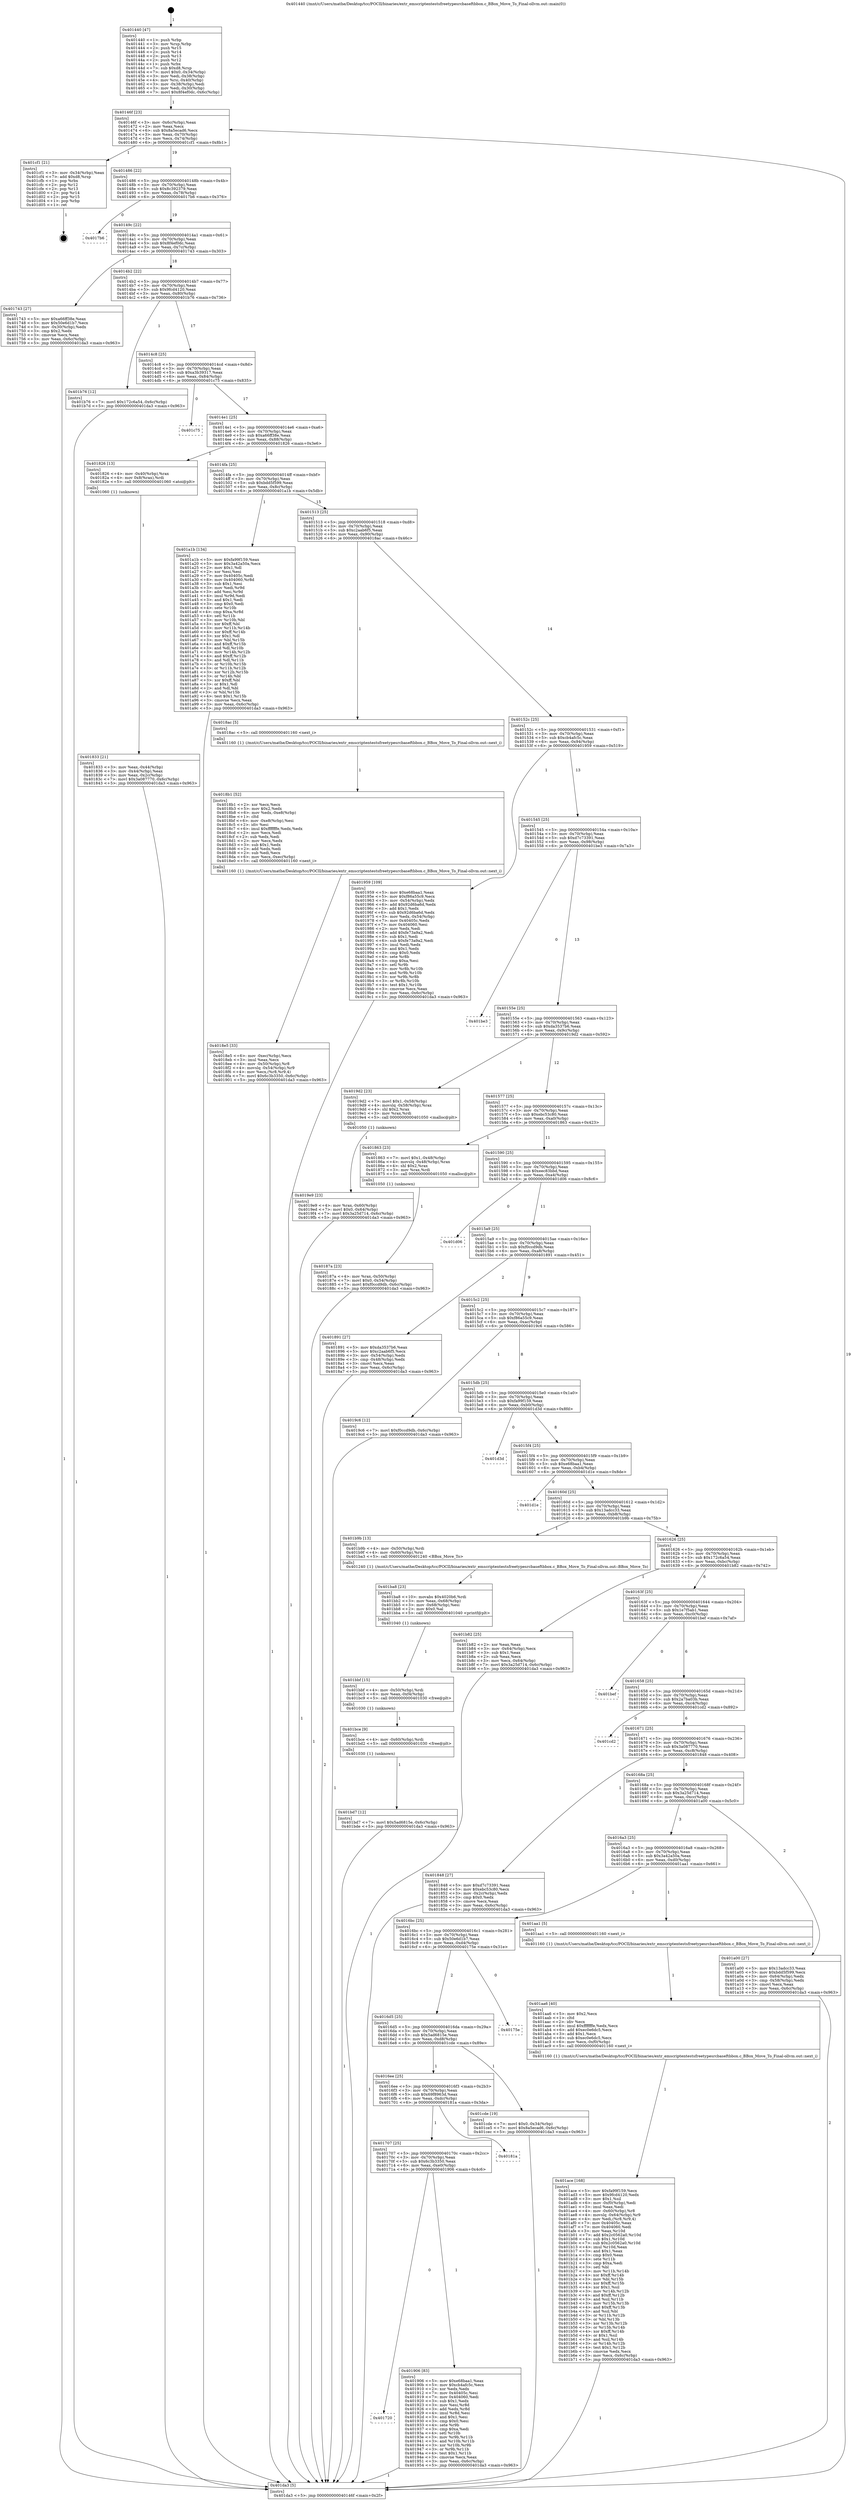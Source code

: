 digraph "0x401440" {
  label = "0x401440 (/mnt/c/Users/mathe/Desktop/tcc/POCII/binaries/extr_emscriptentestsfreetypesrcbaseftbbox.c_BBox_Move_To_Final-ollvm.out::main(0))"
  labelloc = "t"
  node[shape=record]

  Entry [label="",width=0.3,height=0.3,shape=circle,fillcolor=black,style=filled]
  "0x40146f" [label="{
     0x40146f [23]\l
     | [instrs]\l
     &nbsp;&nbsp;0x40146f \<+3\>: mov -0x6c(%rbp),%eax\l
     &nbsp;&nbsp;0x401472 \<+2\>: mov %eax,%ecx\l
     &nbsp;&nbsp;0x401474 \<+6\>: sub $0x8a5ecad6,%ecx\l
     &nbsp;&nbsp;0x40147a \<+3\>: mov %eax,-0x70(%rbp)\l
     &nbsp;&nbsp;0x40147d \<+3\>: mov %ecx,-0x74(%rbp)\l
     &nbsp;&nbsp;0x401480 \<+6\>: je 0000000000401cf1 \<main+0x8b1\>\l
  }"]
  "0x401cf1" [label="{
     0x401cf1 [21]\l
     | [instrs]\l
     &nbsp;&nbsp;0x401cf1 \<+3\>: mov -0x34(%rbp),%eax\l
     &nbsp;&nbsp;0x401cf4 \<+7\>: add $0xd8,%rsp\l
     &nbsp;&nbsp;0x401cfb \<+1\>: pop %rbx\l
     &nbsp;&nbsp;0x401cfc \<+2\>: pop %r12\l
     &nbsp;&nbsp;0x401cfe \<+2\>: pop %r13\l
     &nbsp;&nbsp;0x401d00 \<+2\>: pop %r14\l
     &nbsp;&nbsp;0x401d02 \<+2\>: pop %r15\l
     &nbsp;&nbsp;0x401d04 \<+1\>: pop %rbp\l
     &nbsp;&nbsp;0x401d05 \<+1\>: ret\l
  }"]
  "0x401486" [label="{
     0x401486 [22]\l
     | [instrs]\l
     &nbsp;&nbsp;0x401486 \<+5\>: jmp 000000000040148b \<main+0x4b\>\l
     &nbsp;&nbsp;0x40148b \<+3\>: mov -0x70(%rbp),%eax\l
     &nbsp;&nbsp;0x40148e \<+5\>: sub $0x8c392379,%eax\l
     &nbsp;&nbsp;0x401493 \<+3\>: mov %eax,-0x78(%rbp)\l
     &nbsp;&nbsp;0x401496 \<+6\>: je 00000000004017b6 \<main+0x376\>\l
  }"]
  Exit [label="",width=0.3,height=0.3,shape=circle,fillcolor=black,style=filled,peripheries=2]
  "0x4017b6" [label="{
     0x4017b6\l
  }", style=dashed]
  "0x40149c" [label="{
     0x40149c [22]\l
     | [instrs]\l
     &nbsp;&nbsp;0x40149c \<+5\>: jmp 00000000004014a1 \<main+0x61\>\l
     &nbsp;&nbsp;0x4014a1 \<+3\>: mov -0x70(%rbp),%eax\l
     &nbsp;&nbsp;0x4014a4 \<+5\>: sub $0x8f4ef0dc,%eax\l
     &nbsp;&nbsp;0x4014a9 \<+3\>: mov %eax,-0x7c(%rbp)\l
     &nbsp;&nbsp;0x4014ac \<+6\>: je 0000000000401743 \<main+0x303\>\l
  }"]
  "0x401bd7" [label="{
     0x401bd7 [12]\l
     | [instrs]\l
     &nbsp;&nbsp;0x401bd7 \<+7\>: movl $0x5ad6815e,-0x6c(%rbp)\l
     &nbsp;&nbsp;0x401bde \<+5\>: jmp 0000000000401da3 \<main+0x963\>\l
  }"]
  "0x401743" [label="{
     0x401743 [27]\l
     | [instrs]\l
     &nbsp;&nbsp;0x401743 \<+5\>: mov $0xa66ff38e,%eax\l
     &nbsp;&nbsp;0x401748 \<+5\>: mov $0x50e6d1b7,%ecx\l
     &nbsp;&nbsp;0x40174d \<+3\>: mov -0x30(%rbp),%edx\l
     &nbsp;&nbsp;0x401750 \<+3\>: cmp $0x2,%edx\l
     &nbsp;&nbsp;0x401753 \<+3\>: cmovne %ecx,%eax\l
     &nbsp;&nbsp;0x401756 \<+3\>: mov %eax,-0x6c(%rbp)\l
     &nbsp;&nbsp;0x401759 \<+5\>: jmp 0000000000401da3 \<main+0x963\>\l
  }"]
  "0x4014b2" [label="{
     0x4014b2 [22]\l
     | [instrs]\l
     &nbsp;&nbsp;0x4014b2 \<+5\>: jmp 00000000004014b7 \<main+0x77\>\l
     &nbsp;&nbsp;0x4014b7 \<+3\>: mov -0x70(%rbp),%eax\l
     &nbsp;&nbsp;0x4014ba \<+5\>: sub $0x9fcd4120,%eax\l
     &nbsp;&nbsp;0x4014bf \<+3\>: mov %eax,-0x80(%rbp)\l
     &nbsp;&nbsp;0x4014c2 \<+6\>: je 0000000000401b76 \<main+0x736\>\l
  }"]
  "0x401da3" [label="{
     0x401da3 [5]\l
     | [instrs]\l
     &nbsp;&nbsp;0x401da3 \<+5\>: jmp 000000000040146f \<main+0x2f\>\l
  }"]
  "0x401440" [label="{
     0x401440 [47]\l
     | [instrs]\l
     &nbsp;&nbsp;0x401440 \<+1\>: push %rbp\l
     &nbsp;&nbsp;0x401441 \<+3\>: mov %rsp,%rbp\l
     &nbsp;&nbsp;0x401444 \<+2\>: push %r15\l
     &nbsp;&nbsp;0x401446 \<+2\>: push %r14\l
     &nbsp;&nbsp;0x401448 \<+2\>: push %r13\l
     &nbsp;&nbsp;0x40144a \<+2\>: push %r12\l
     &nbsp;&nbsp;0x40144c \<+1\>: push %rbx\l
     &nbsp;&nbsp;0x40144d \<+7\>: sub $0xd8,%rsp\l
     &nbsp;&nbsp;0x401454 \<+7\>: movl $0x0,-0x34(%rbp)\l
     &nbsp;&nbsp;0x40145b \<+3\>: mov %edi,-0x38(%rbp)\l
     &nbsp;&nbsp;0x40145e \<+4\>: mov %rsi,-0x40(%rbp)\l
     &nbsp;&nbsp;0x401462 \<+3\>: mov -0x38(%rbp),%edi\l
     &nbsp;&nbsp;0x401465 \<+3\>: mov %edi,-0x30(%rbp)\l
     &nbsp;&nbsp;0x401468 \<+7\>: movl $0x8f4ef0dc,-0x6c(%rbp)\l
  }"]
  "0x401bce" [label="{
     0x401bce [9]\l
     | [instrs]\l
     &nbsp;&nbsp;0x401bce \<+4\>: mov -0x60(%rbp),%rdi\l
     &nbsp;&nbsp;0x401bd2 \<+5\>: call 0000000000401030 \<free@plt\>\l
     | [calls]\l
     &nbsp;&nbsp;0x401030 \{1\} (unknown)\l
  }"]
  "0x401b76" [label="{
     0x401b76 [12]\l
     | [instrs]\l
     &nbsp;&nbsp;0x401b76 \<+7\>: movl $0x172c6a54,-0x6c(%rbp)\l
     &nbsp;&nbsp;0x401b7d \<+5\>: jmp 0000000000401da3 \<main+0x963\>\l
  }"]
  "0x4014c8" [label="{
     0x4014c8 [25]\l
     | [instrs]\l
     &nbsp;&nbsp;0x4014c8 \<+5\>: jmp 00000000004014cd \<main+0x8d\>\l
     &nbsp;&nbsp;0x4014cd \<+3\>: mov -0x70(%rbp),%eax\l
     &nbsp;&nbsp;0x4014d0 \<+5\>: sub $0xa3b39317,%eax\l
     &nbsp;&nbsp;0x4014d5 \<+6\>: mov %eax,-0x84(%rbp)\l
     &nbsp;&nbsp;0x4014db \<+6\>: je 0000000000401c75 \<main+0x835\>\l
  }"]
  "0x401bbf" [label="{
     0x401bbf [15]\l
     | [instrs]\l
     &nbsp;&nbsp;0x401bbf \<+4\>: mov -0x50(%rbp),%rdi\l
     &nbsp;&nbsp;0x401bc3 \<+6\>: mov %eax,-0xf4(%rbp)\l
     &nbsp;&nbsp;0x401bc9 \<+5\>: call 0000000000401030 \<free@plt\>\l
     | [calls]\l
     &nbsp;&nbsp;0x401030 \{1\} (unknown)\l
  }"]
  "0x401c75" [label="{
     0x401c75\l
  }", style=dashed]
  "0x4014e1" [label="{
     0x4014e1 [25]\l
     | [instrs]\l
     &nbsp;&nbsp;0x4014e1 \<+5\>: jmp 00000000004014e6 \<main+0xa6\>\l
     &nbsp;&nbsp;0x4014e6 \<+3\>: mov -0x70(%rbp),%eax\l
     &nbsp;&nbsp;0x4014e9 \<+5\>: sub $0xa66ff38e,%eax\l
     &nbsp;&nbsp;0x4014ee \<+6\>: mov %eax,-0x88(%rbp)\l
     &nbsp;&nbsp;0x4014f4 \<+6\>: je 0000000000401826 \<main+0x3e6\>\l
  }"]
  "0x401ba8" [label="{
     0x401ba8 [23]\l
     | [instrs]\l
     &nbsp;&nbsp;0x401ba8 \<+10\>: movabs $0x4020b6,%rdi\l
     &nbsp;&nbsp;0x401bb2 \<+3\>: mov %eax,-0x68(%rbp)\l
     &nbsp;&nbsp;0x401bb5 \<+3\>: mov -0x68(%rbp),%esi\l
     &nbsp;&nbsp;0x401bb8 \<+2\>: mov $0x0,%al\l
     &nbsp;&nbsp;0x401bba \<+5\>: call 0000000000401040 \<printf@plt\>\l
     | [calls]\l
     &nbsp;&nbsp;0x401040 \{1\} (unknown)\l
  }"]
  "0x401826" [label="{
     0x401826 [13]\l
     | [instrs]\l
     &nbsp;&nbsp;0x401826 \<+4\>: mov -0x40(%rbp),%rax\l
     &nbsp;&nbsp;0x40182a \<+4\>: mov 0x8(%rax),%rdi\l
     &nbsp;&nbsp;0x40182e \<+5\>: call 0000000000401060 \<atoi@plt\>\l
     | [calls]\l
     &nbsp;&nbsp;0x401060 \{1\} (unknown)\l
  }"]
  "0x4014fa" [label="{
     0x4014fa [25]\l
     | [instrs]\l
     &nbsp;&nbsp;0x4014fa \<+5\>: jmp 00000000004014ff \<main+0xbf\>\l
     &nbsp;&nbsp;0x4014ff \<+3\>: mov -0x70(%rbp),%eax\l
     &nbsp;&nbsp;0x401502 \<+5\>: sub $0xbdd5f599,%eax\l
     &nbsp;&nbsp;0x401507 \<+6\>: mov %eax,-0x8c(%rbp)\l
     &nbsp;&nbsp;0x40150d \<+6\>: je 0000000000401a1b \<main+0x5db\>\l
  }"]
  "0x401833" [label="{
     0x401833 [21]\l
     | [instrs]\l
     &nbsp;&nbsp;0x401833 \<+3\>: mov %eax,-0x44(%rbp)\l
     &nbsp;&nbsp;0x401836 \<+3\>: mov -0x44(%rbp),%eax\l
     &nbsp;&nbsp;0x401839 \<+3\>: mov %eax,-0x2c(%rbp)\l
     &nbsp;&nbsp;0x40183c \<+7\>: movl $0x3a087770,-0x6c(%rbp)\l
     &nbsp;&nbsp;0x401843 \<+5\>: jmp 0000000000401da3 \<main+0x963\>\l
  }"]
  "0x401ace" [label="{
     0x401ace [168]\l
     | [instrs]\l
     &nbsp;&nbsp;0x401ace \<+5\>: mov $0xfa99f159,%ecx\l
     &nbsp;&nbsp;0x401ad3 \<+5\>: mov $0x9fcd4120,%edx\l
     &nbsp;&nbsp;0x401ad8 \<+3\>: mov $0x1,%sil\l
     &nbsp;&nbsp;0x401adb \<+6\>: mov -0xf0(%rbp),%edi\l
     &nbsp;&nbsp;0x401ae1 \<+3\>: imul %eax,%edi\l
     &nbsp;&nbsp;0x401ae4 \<+4\>: mov -0x60(%rbp),%r8\l
     &nbsp;&nbsp;0x401ae8 \<+4\>: movslq -0x64(%rbp),%r9\l
     &nbsp;&nbsp;0x401aec \<+4\>: mov %edi,(%r8,%r9,4)\l
     &nbsp;&nbsp;0x401af0 \<+7\>: mov 0x40405c,%eax\l
     &nbsp;&nbsp;0x401af7 \<+7\>: mov 0x404060,%edi\l
     &nbsp;&nbsp;0x401afe \<+3\>: mov %eax,%r10d\l
     &nbsp;&nbsp;0x401b01 \<+7\>: add $0x2c0562a0,%r10d\l
     &nbsp;&nbsp;0x401b08 \<+4\>: sub $0x1,%r10d\l
     &nbsp;&nbsp;0x401b0c \<+7\>: sub $0x2c0562a0,%r10d\l
     &nbsp;&nbsp;0x401b13 \<+4\>: imul %r10d,%eax\l
     &nbsp;&nbsp;0x401b17 \<+3\>: and $0x1,%eax\l
     &nbsp;&nbsp;0x401b1a \<+3\>: cmp $0x0,%eax\l
     &nbsp;&nbsp;0x401b1d \<+4\>: sete %r11b\l
     &nbsp;&nbsp;0x401b21 \<+3\>: cmp $0xa,%edi\l
     &nbsp;&nbsp;0x401b24 \<+3\>: setl %bl\l
     &nbsp;&nbsp;0x401b27 \<+3\>: mov %r11b,%r14b\l
     &nbsp;&nbsp;0x401b2a \<+4\>: xor $0xff,%r14b\l
     &nbsp;&nbsp;0x401b2e \<+3\>: mov %bl,%r15b\l
     &nbsp;&nbsp;0x401b31 \<+4\>: xor $0xff,%r15b\l
     &nbsp;&nbsp;0x401b35 \<+4\>: xor $0x1,%sil\l
     &nbsp;&nbsp;0x401b39 \<+3\>: mov %r14b,%r12b\l
     &nbsp;&nbsp;0x401b3c \<+4\>: and $0xff,%r12b\l
     &nbsp;&nbsp;0x401b40 \<+3\>: and %sil,%r11b\l
     &nbsp;&nbsp;0x401b43 \<+3\>: mov %r15b,%r13b\l
     &nbsp;&nbsp;0x401b46 \<+4\>: and $0xff,%r13b\l
     &nbsp;&nbsp;0x401b4a \<+3\>: and %sil,%bl\l
     &nbsp;&nbsp;0x401b4d \<+3\>: or %r11b,%r12b\l
     &nbsp;&nbsp;0x401b50 \<+3\>: or %bl,%r13b\l
     &nbsp;&nbsp;0x401b53 \<+3\>: xor %r13b,%r12b\l
     &nbsp;&nbsp;0x401b56 \<+3\>: or %r15b,%r14b\l
     &nbsp;&nbsp;0x401b59 \<+4\>: xor $0xff,%r14b\l
     &nbsp;&nbsp;0x401b5d \<+4\>: or $0x1,%sil\l
     &nbsp;&nbsp;0x401b61 \<+3\>: and %sil,%r14b\l
     &nbsp;&nbsp;0x401b64 \<+3\>: or %r14b,%r12b\l
     &nbsp;&nbsp;0x401b67 \<+4\>: test $0x1,%r12b\l
     &nbsp;&nbsp;0x401b6b \<+3\>: cmovne %edx,%ecx\l
     &nbsp;&nbsp;0x401b6e \<+3\>: mov %ecx,-0x6c(%rbp)\l
     &nbsp;&nbsp;0x401b71 \<+5\>: jmp 0000000000401da3 \<main+0x963\>\l
  }"]
  "0x401a1b" [label="{
     0x401a1b [134]\l
     | [instrs]\l
     &nbsp;&nbsp;0x401a1b \<+5\>: mov $0xfa99f159,%eax\l
     &nbsp;&nbsp;0x401a20 \<+5\>: mov $0x3a42a50a,%ecx\l
     &nbsp;&nbsp;0x401a25 \<+2\>: mov $0x1,%dl\l
     &nbsp;&nbsp;0x401a27 \<+2\>: xor %esi,%esi\l
     &nbsp;&nbsp;0x401a29 \<+7\>: mov 0x40405c,%edi\l
     &nbsp;&nbsp;0x401a30 \<+8\>: mov 0x404060,%r8d\l
     &nbsp;&nbsp;0x401a38 \<+3\>: sub $0x1,%esi\l
     &nbsp;&nbsp;0x401a3b \<+3\>: mov %edi,%r9d\l
     &nbsp;&nbsp;0x401a3e \<+3\>: add %esi,%r9d\l
     &nbsp;&nbsp;0x401a41 \<+4\>: imul %r9d,%edi\l
     &nbsp;&nbsp;0x401a45 \<+3\>: and $0x1,%edi\l
     &nbsp;&nbsp;0x401a48 \<+3\>: cmp $0x0,%edi\l
     &nbsp;&nbsp;0x401a4b \<+4\>: sete %r10b\l
     &nbsp;&nbsp;0x401a4f \<+4\>: cmp $0xa,%r8d\l
     &nbsp;&nbsp;0x401a53 \<+4\>: setl %r11b\l
     &nbsp;&nbsp;0x401a57 \<+3\>: mov %r10b,%bl\l
     &nbsp;&nbsp;0x401a5a \<+3\>: xor $0xff,%bl\l
     &nbsp;&nbsp;0x401a5d \<+3\>: mov %r11b,%r14b\l
     &nbsp;&nbsp;0x401a60 \<+4\>: xor $0xff,%r14b\l
     &nbsp;&nbsp;0x401a64 \<+3\>: xor $0x1,%dl\l
     &nbsp;&nbsp;0x401a67 \<+3\>: mov %bl,%r15b\l
     &nbsp;&nbsp;0x401a6a \<+4\>: and $0xff,%r15b\l
     &nbsp;&nbsp;0x401a6e \<+3\>: and %dl,%r10b\l
     &nbsp;&nbsp;0x401a71 \<+3\>: mov %r14b,%r12b\l
     &nbsp;&nbsp;0x401a74 \<+4\>: and $0xff,%r12b\l
     &nbsp;&nbsp;0x401a78 \<+3\>: and %dl,%r11b\l
     &nbsp;&nbsp;0x401a7b \<+3\>: or %r10b,%r15b\l
     &nbsp;&nbsp;0x401a7e \<+3\>: or %r11b,%r12b\l
     &nbsp;&nbsp;0x401a81 \<+3\>: xor %r12b,%r15b\l
     &nbsp;&nbsp;0x401a84 \<+3\>: or %r14b,%bl\l
     &nbsp;&nbsp;0x401a87 \<+3\>: xor $0xff,%bl\l
     &nbsp;&nbsp;0x401a8a \<+3\>: or $0x1,%dl\l
     &nbsp;&nbsp;0x401a8d \<+2\>: and %dl,%bl\l
     &nbsp;&nbsp;0x401a8f \<+3\>: or %bl,%r15b\l
     &nbsp;&nbsp;0x401a92 \<+4\>: test $0x1,%r15b\l
     &nbsp;&nbsp;0x401a96 \<+3\>: cmovne %ecx,%eax\l
     &nbsp;&nbsp;0x401a99 \<+3\>: mov %eax,-0x6c(%rbp)\l
     &nbsp;&nbsp;0x401a9c \<+5\>: jmp 0000000000401da3 \<main+0x963\>\l
  }"]
  "0x401513" [label="{
     0x401513 [25]\l
     | [instrs]\l
     &nbsp;&nbsp;0x401513 \<+5\>: jmp 0000000000401518 \<main+0xd8\>\l
     &nbsp;&nbsp;0x401518 \<+3\>: mov -0x70(%rbp),%eax\l
     &nbsp;&nbsp;0x40151b \<+5\>: sub $0xc2aab6f5,%eax\l
     &nbsp;&nbsp;0x401520 \<+6\>: mov %eax,-0x90(%rbp)\l
     &nbsp;&nbsp;0x401526 \<+6\>: je 00000000004018ac \<main+0x46c\>\l
  }"]
  "0x401aa6" [label="{
     0x401aa6 [40]\l
     | [instrs]\l
     &nbsp;&nbsp;0x401aa6 \<+5\>: mov $0x2,%ecx\l
     &nbsp;&nbsp;0x401aab \<+1\>: cltd\l
     &nbsp;&nbsp;0x401aac \<+2\>: idiv %ecx\l
     &nbsp;&nbsp;0x401aae \<+6\>: imul $0xfffffffe,%edx,%ecx\l
     &nbsp;&nbsp;0x401ab4 \<+6\>: add $0xec0e6dc5,%ecx\l
     &nbsp;&nbsp;0x401aba \<+3\>: add $0x1,%ecx\l
     &nbsp;&nbsp;0x401abd \<+6\>: sub $0xec0e6dc5,%ecx\l
     &nbsp;&nbsp;0x401ac3 \<+6\>: mov %ecx,-0xf0(%rbp)\l
     &nbsp;&nbsp;0x401ac9 \<+5\>: call 0000000000401160 \<next_i\>\l
     | [calls]\l
     &nbsp;&nbsp;0x401160 \{1\} (/mnt/c/Users/mathe/Desktop/tcc/POCII/binaries/extr_emscriptentestsfreetypesrcbaseftbbox.c_BBox_Move_To_Final-ollvm.out::next_i)\l
  }"]
  "0x4018ac" [label="{
     0x4018ac [5]\l
     | [instrs]\l
     &nbsp;&nbsp;0x4018ac \<+5\>: call 0000000000401160 \<next_i\>\l
     | [calls]\l
     &nbsp;&nbsp;0x401160 \{1\} (/mnt/c/Users/mathe/Desktop/tcc/POCII/binaries/extr_emscriptentestsfreetypesrcbaseftbbox.c_BBox_Move_To_Final-ollvm.out::next_i)\l
  }"]
  "0x40152c" [label="{
     0x40152c [25]\l
     | [instrs]\l
     &nbsp;&nbsp;0x40152c \<+5\>: jmp 0000000000401531 \<main+0xf1\>\l
     &nbsp;&nbsp;0x401531 \<+3\>: mov -0x70(%rbp),%eax\l
     &nbsp;&nbsp;0x401534 \<+5\>: sub $0xcb4afc5c,%eax\l
     &nbsp;&nbsp;0x401539 \<+6\>: mov %eax,-0x94(%rbp)\l
     &nbsp;&nbsp;0x40153f \<+6\>: je 0000000000401959 \<main+0x519\>\l
  }"]
  "0x4019e9" [label="{
     0x4019e9 [23]\l
     | [instrs]\l
     &nbsp;&nbsp;0x4019e9 \<+4\>: mov %rax,-0x60(%rbp)\l
     &nbsp;&nbsp;0x4019ed \<+7\>: movl $0x0,-0x64(%rbp)\l
     &nbsp;&nbsp;0x4019f4 \<+7\>: movl $0x3a25d714,-0x6c(%rbp)\l
     &nbsp;&nbsp;0x4019fb \<+5\>: jmp 0000000000401da3 \<main+0x963\>\l
  }"]
  "0x401959" [label="{
     0x401959 [109]\l
     | [instrs]\l
     &nbsp;&nbsp;0x401959 \<+5\>: mov $0xe68baa1,%eax\l
     &nbsp;&nbsp;0x40195e \<+5\>: mov $0xf86a55c9,%ecx\l
     &nbsp;&nbsp;0x401963 \<+3\>: mov -0x54(%rbp),%edx\l
     &nbsp;&nbsp;0x401966 \<+6\>: add $0x92d6ba6d,%edx\l
     &nbsp;&nbsp;0x40196c \<+3\>: add $0x1,%edx\l
     &nbsp;&nbsp;0x40196f \<+6\>: sub $0x92d6ba6d,%edx\l
     &nbsp;&nbsp;0x401975 \<+3\>: mov %edx,-0x54(%rbp)\l
     &nbsp;&nbsp;0x401978 \<+7\>: mov 0x40405c,%edx\l
     &nbsp;&nbsp;0x40197f \<+7\>: mov 0x404060,%esi\l
     &nbsp;&nbsp;0x401986 \<+2\>: mov %edx,%edi\l
     &nbsp;&nbsp;0x401988 \<+6\>: add $0xfe73a9a2,%edi\l
     &nbsp;&nbsp;0x40198e \<+3\>: sub $0x1,%edi\l
     &nbsp;&nbsp;0x401991 \<+6\>: sub $0xfe73a9a2,%edi\l
     &nbsp;&nbsp;0x401997 \<+3\>: imul %edi,%edx\l
     &nbsp;&nbsp;0x40199a \<+3\>: and $0x1,%edx\l
     &nbsp;&nbsp;0x40199d \<+3\>: cmp $0x0,%edx\l
     &nbsp;&nbsp;0x4019a0 \<+4\>: sete %r8b\l
     &nbsp;&nbsp;0x4019a4 \<+3\>: cmp $0xa,%esi\l
     &nbsp;&nbsp;0x4019a7 \<+4\>: setl %r9b\l
     &nbsp;&nbsp;0x4019ab \<+3\>: mov %r8b,%r10b\l
     &nbsp;&nbsp;0x4019ae \<+3\>: and %r9b,%r10b\l
     &nbsp;&nbsp;0x4019b1 \<+3\>: xor %r9b,%r8b\l
     &nbsp;&nbsp;0x4019b4 \<+3\>: or %r8b,%r10b\l
     &nbsp;&nbsp;0x4019b7 \<+4\>: test $0x1,%r10b\l
     &nbsp;&nbsp;0x4019bb \<+3\>: cmovne %ecx,%eax\l
     &nbsp;&nbsp;0x4019be \<+3\>: mov %eax,-0x6c(%rbp)\l
     &nbsp;&nbsp;0x4019c1 \<+5\>: jmp 0000000000401da3 \<main+0x963\>\l
  }"]
  "0x401545" [label="{
     0x401545 [25]\l
     | [instrs]\l
     &nbsp;&nbsp;0x401545 \<+5\>: jmp 000000000040154a \<main+0x10a\>\l
     &nbsp;&nbsp;0x40154a \<+3\>: mov -0x70(%rbp),%eax\l
     &nbsp;&nbsp;0x40154d \<+5\>: sub $0xd7c73391,%eax\l
     &nbsp;&nbsp;0x401552 \<+6\>: mov %eax,-0x98(%rbp)\l
     &nbsp;&nbsp;0x401558 \<+6\>: je 0000000000401be3 \<main+0x7a3\>\l
  }"]
  "0x401720" [label="{
     0x401720\l
  }", style=dashed]
  "0x401be3" [label="{
     0x401be3\l
  }", style=dashed]
  "0x40155e" [label="{
     0x40155e [25]\l
     | [instrs]\l
     &nbsp;&nbsp;0x40155e \<+5\>: jmp 0000000000401563 \<main+0x123\>\l
     &nbsp;&nbsp;0x401563 \<+3\>: mov -0x70(%rbp),%eax\l
     &nbsp;&nbsp;0x401566 \<+5\>: sub $0xda3537b6,%eax\l
     &nbsp;&nbsp;0x40156b \<+6\>: mov %eax,-0x9c(%rbp)\l
     &nbsp;&nbsp;0x401571 \<+6\>: je 00000000004019d2 \<main+0x592\>\l
  }"]
  "0x401906" [label="{
     0x401906 [83]\l
     | [instrs]\l
     &nbsp;&nbsp;0x401906 \<+5\>: mov $0xe68baa1,%eax\l
     &nbsp;&nbsp;0x40190b \<+5\>: mov $0xcb4afc5c,%ecx\l
     &nbsp;&nbsp;0x401910 \<+2\>: xor %edx,%edx\l
     &nbsp;&nbsp;0x401912 \<+7\>: mov 0x40405c,%esi\l
     &nbsp;&nbsp;0x401919 \<+7\>: mov 0x404060,%edi\l
     &nbsp;&nbsp;0x401920 \<+3\>: sub $0x1,%edx\l
     &nbsp;&nbsp;0x401923 \<+3\>: mov %esi,%r8d\l
     &nbsp;&nbsp;0x401926 \<+3\>: add %edx,%r8d\l
     &nbsp;&nbsp;0x401929 \<+4\>: imul %r8d,%esi\l
     &nbsp;&nbsp;0x40192d \<+3\>: and $0x1,%esi\l
     &nbsp;&nbsp;0x401930 \<+3\>: cmp $0x0,%esi\l
     &nbsp;&nbsp;0x401933 \<+4\>: sete %r9b\l
     &nbsp;&nbsp;0x401937 \<+3\>: cmp $0xa,%edi\l
     &nbsp;&nbsp;0x40193a \<+4\>: setl %r10b\l
     &nbsp;&nbsp;0x40193e \<+3\>: mov %r9b,%r11b\l
     &nbsp;&nbsp;0x401941 \<+3\>: and %r10b,%r11b\l
     &nbsp;&nbsp;0x401944 \<+3\>: xor %r10b,%r9b\l
     &nbsp;&nbsp;0x401947 \<+3\>: or %r9b,%r11b\l
     &nbsp;&nbsp;0x40194a \<+4\>: test $0x1,%r11b\l
     &nbsp;&nbsp;0x40194e \<+3\>: cmovne %ecx,%eax\l
     &nbsp;&nbsp;0x401951 \<+3\>: mov %eax,-0x6c(%rbp)\l
     &nbsp;&nbsp;0x401954 \<+5\>: jmp 0000000000401da3 \<main+0x963\>\l
  }"]
  "0x4019d2" [label="{
     0x4019d2 [23]\l
     | [instrs]\l
     &nbsp;&nbsp;0x4019d2 \<+7\>: movl $0x1,-0x58(%rbp)\l
     &nbsp;&nbsp;0x4019d9 \<+4\>: movslq -0x58(%rbp),%rax\l
     &nbsp;&nbsp;0x4019dd \<+4\>: shl $0x2,%rax\l
     &nbsp;&nbsp;0x4019e1 \<+3\>: mov %rax,%rdi\l
     &nbsp;&nbsp;0x4019e4 \<+5\>: call 0000000000401050 \<malloc@plt\>\l
     | [calls]\l
     &nbsp;&nbsp;0x401050 \{1\} (unknown)\l
  }"]
  "0x401577" [label="{
     0x401577 [25]\l
     | [instrs]\l
     &nbsp;&nbsp;0x401577 \<+5\>: jmp 000000000040157c \<main+0x13c\>\l
     &nbsp;&nbsp;0x40157c \<+3\>: mov -0x70(%rbp),%eax\l
     &nbsp;&nbsp;0x40157f \<+5\>: sub $0xebc53c80,%eax\l
     &nbsp;&nbsp;0x401584 \<+6\>: mov %eax,-0xa0(%rbp)\l
     &nbsp;&nbsp;0x40158a \<+6\>: je 0000000000401863 \<main+0x423\>\l
  }"]
  "0x401707" [label="{
     0x401707 [25]\l
     | [instrs]\l
     &nbsp;&nbsp;0x401707 \<+5\>: jmp 000000000040170c \<main+0x2cc\>\l
     &nbsp;&nbsp;0x40170c \<+3\>: mov -0x70(%rbp),%eax\l
     &nbsp;&nbsp;0x40170f \<+5\>: sub $0x6c3b3350,%eax\l
     &nbsp;&nbsp;0x401714 \<+6\>: mov %eax,-0xe0(%rbp)\l
     &nbsp;&nbsp;0x40171a \<+6\>: je 0000000000401906 \<main+0x4c6\>\l
  }"]
  "0x401863" [label="{
     0x401863 [23]\l
     | [instrs]\l
     &nbsp;&nbsp;0x401863 \<+7\>: movl $0x1,-0x48(%rbp)\l
     &nbsp;&nbsp;0x40186a \<+4\>: movslq -0x48(%rbp),%rax\l
     &nbsp;&nbsp;0x40186e \<+4\>: shl $0x2,%rax\l
     &nbsp;&nbsp;0x401872 \<+3\>: mov %rax,%rdi\l
     &nbsp;&nbsp;0x401875 \<+5\>: call 0000000000401050 \<malloc@plt\>\l
     | [calls]\l
     &nbsp;&nbsp;0x401050 \{1\} (unknown)\l
  }"]
  "0x401590" [label="{
     0x401590 [25]\l
     | [instrs]\l
     &nbsp;&nbsp;0x401590 \<+5\>: jmp 0000000000401595 \<main+0x155\>\l
     &nbsp;&nbsp;0x401595 \<+3\>: mov -0x70(%rbp),%eax\l
     &nbsp;&nbsp;0x401598 \<+5\>: sub $0xeec83bbd,%eax\l
     &nbsp;&nbsp;0x40159d \<+6\>: mov %eax,-0xa4(%rbp)\l
     &nbsp;&nbsp;0x4015a3 \<+6\>: je 0000000000401d06 \<main+0x8c6\>\l
  }"]
  "0x40181a" [label="{
     0x40181a\l
  }", style=dashed]
  "0x401d06" [label="{
     0x401d06\l
  }", style=dashed]
  "0x4015a9" [label="{
     0x4015a9 [25]\l
     | [instrs]\l
     &nbsp;&nbsp;0x4015a9 \<+5\>: jmp 00000000004015ae \<main+0x16e\>\l
     &nbsp;&nbsp;0x4015ae \<+3\>: mov -0x70(%rbp),%eax\l
     &nbsp;&nbsp;0x4015b1 \<+5\>: sub $0xf0ccd9db,%eax\l
     &nbsp;&nbsp;0x4015b6 \<+6\>: mov %eax,-0xa8(%rbp)\l
     &nbsp;&nbsp;0x4015bc \<+6\>: je 0000000000401891 \<main+0x451\>\l
  }"]
  "0x4016ee" [label="{
     0x4016ee [25]\l
     | [instrs]\l
     &nbsp;&nbsp;0x4016ee \<+5\>: jmp 00000000004016f3 \<main+0x2b3\>\l
     &nbsp;&nbsp;0x4016f3 \<+3\>: mov -0x70(%rbp),%eax\l
     &nbsp;&nbsp;0x4016f6 \<+5\>: sub $0x69f8963d,%eax\l
     &nbsp;&nbsp;0x4016fb \<+6\>: mov %eax,-0xdc(%rbp)\l
     &nbsp;&nbsp;0x401701 \<+6\>: je 000000000040181a \<main+0x3da\>\l
  }"]
  "0x401891" [label="{
     0x401891 [27]\l
     | [instrs]\l
     &nbsp;&nbsp;0x401891 \<+5\>: mov $0xda3537b6,%eax\l
     &nbsp;&nbsp;0x401896 \<+5\>: mov $0xc2aab6f5,%ecx\l
     &nbsp;&nbsp;0x40189b \<+3\>: mov -0x54(%rbp),%edx\l
     &nbsp;&nbsp;0x40189e \<+3\>: cmp -0x48(%rbp),%edx\l
     &nbsp;&nbsp;0x4018a1 \<+3\>: cmovl %ecx,%eax\l
     &nbsp;&nbsp;0x4018a4 \<+3\>: mov %eax,-0x6c(%rbp)\l
     &nbsp;&nbsp;0x4018a7 \<+5\>: jmp 0000000000401da3 \<main+0x963\>\l
  }"]
  "0x4015c2" [label="{
     0x4015c2 [25]\l
     | [instrs]\l
     &nbsp;&nbsp;0x4015c2 \<+5\>: jmp 00000000004015c7 \<main+0x187\>\l
     &nbsp;&nbsp;0x4015c7 \<+3\>: mov -0x70(%rbp),%eax\l
     &nbsp;&nbsp;0x4015ca \<+5\>: sub $0xf86a55c9,%eax\l
     &nbsp;&nbsp;0x4015cf \<+6\>: mov %eax,-0xac(%rbp)\l
     &nbsp;&nbsp;0x4015d5 \<+6\>: je 00000000004019c6 \<main+0x586\>\l
  }"]
  "0x401cde" [label="{
     0x401cde [19]\l
     | [instrs]\l
     &nbsp;&nbsp;0x401cde \<+7\>: movl $0x0,-0x34(%rbp)\l
     &nbsp;&nbsp;0x401ce5 \<+7\>: movl $0x8a5ecad6,-0x6c(%rbp)\l
     &nbsp;&nbsp;0x401cec \<+5\>: jmp 0000000000401da3 \<main+0x963\>\l
  }"]
  "0x4019c6" [label="{
     0x4019c6 [12]\l
     | [instrs]\l
     &nbsp;&nbsp;0x4019c6 \<+7\>: movl $0xf0ccd9db,-0x6c(%rbp)\l
     &nbsp;&nbsp;0x4019cd \<+5\>: jmp 0000000000401da3 \<main+0x963\>\l
  }"]
  "0x4015db" [label="{
     0x4015db [25]\l
     | [instrs]\l
     &nbsp;&nbsp;0x4015db \<+5\>: jmp 00000000004015e0 \<main+0x1a0\>\l
     &nbsp;&nbsp;0x4015e0 \<+3\>: mov -0x70(%rbp),%eax\l
     &nbsp;&nbsp;0x4015e3 \<+5\>: sub $0xfa99f159,%eax\l
     &nbsp;&nbsp;0x4015e8 \<+6\>: mov %eax,-0xb0(%rbp)\l
     &nbsp;&nbsp;0x4015ee \<+6\>: je 0000000000401d3d \<main+0x8fd\>\l
  }"]
  "0x4016d5" [label="{
     0x4016d5 [25]\l
     | [instrs]\l
     &nbsp;&nbsp;0x4016d5 \<+5\>: jmp 00000000004016da \<main+0x29a\>\l
     &nbsp;&nbsp;0x4016da \<+3\>: mov -0x70(%rbp),%eax\l
     &nbsp;&nbsp;0x4016dd \<+5\>: sub $0x5ad6815e,%eax\l
     &nbsp;&nbsp;0x4016e2 \<+6\>: mov %eax,-0xd8(%rbp)\l
     &nbsp;&nbsp;0x4016e8 \<+6\>: je 0000000000401cde \<main+0x89e\>\l
  }"]
  "0x401d3d" [label="{
     0x401d3d\l
  }", style=dashed]
  "0x4015f4" [label="{
     0x4015f4 [25]\l
     | [instrs]\l
     &nbsp;&nbsp;0x4015f4 \<+5\>: jmp 00000000004015f9 \<main+0x1b9\>\l
     &nbsp;&nbsp;0x4015f9 \<+3\>: mov -0x70(%rbp),%eax\l
     &nbsp;&nbsp;0x4015fc \<+5\>: sub $0xe68baa1,%eax\l
     &nbsp;&nbsp;0x401601 \<+6\>: mov %eax,-0xb4(%rbp)\l
     &nbsp;&nbsp;0x401607 \<+6\>: je 0000000000401d1e \<main+0x8de\>\l
  }"]
  "0x40175e" [label="{
     0x40175e\l
  }", style=dashed]
  "0x401d1e" [label="{
     0x401d1e\l
  }", style=dashed]
  "0x40160d" [label="{
     0x40160d [25]\l
     | [instrs]\l
     &nbsp;&nbsp;0x40160d \<+5\>: jmp 0000000000401612 \<main+0x1d2\>\l
     &nbsp;&nbsp;0x401612 \<+3\>: mov -0x70(%rbp),%eax\l
     &nbsp;&nbsp;0x401615 \<+5\>: sub $0x13adcc33,%eax\l
     &nbsp;&nbsp;0x40161a \<+6\>: mov %eax,-0xb8(%rbp)\l
     &nbsp;&nbsp;0x401620 \<+6\>: je 0000000000401b9b \<main+0x75b\>\l
  }"]
  "0x4016bc" [label="{
     0x4016bc [25]\l
     | [instrs]\l
     &nbsp;&nbsp;0x4016bc \<+5\>: jmp 00000000004016c1 \<main+0x281\>\l
     &nbsp;&nbsp;0x4016c1 \<+3\>: mov -0x70(%rbp),%eax\l
     &nbsp;&nbsp;0x4016c4 \<+5\>: sub $0x50e6d1b7,%eax\l
     &nbsp;&nbsp;0x4016c9 \<+6\>: mov %eax,-0xd4(%rbp)\l
     &nbsp;&nbsp;0x4016cf \<+6\>: je 000000000040175e \<main+0x31e\>\l
  }"]
  "0x401b9b" [label="{
     0x401b9b [13]\l
     | [instrs]\l
     &nbsp;&nbsp;0x401b9b \<+4\>: mov -0x50(%rbp),%rdi\l
     &nbsp;&nbsp;0x401b9f \<+4\>: mov -0x60(%rbp),%rsi\l
     &nbsp;&nbsp;0x401ba3 \<+5\>: call 0000000000401240 \<BBox_Move_To\>\l
     | [calls]\l
     &nbsp;&nbsp;0x401240 \{1\} (/mnt/c/Users/mathe/Desktop/tcc/POCII/binaries/extr_emscriptentestsfreetypesrcbaseftbbox.c_BBox_Move_To_Final-ollvm.out::BBox_Move_To)\l
  }"]
  "0x401626" [label="{
     0x401626 [25]\l
     | [instrs]\l
     &nbsp;&nbsp;0x401626 \<+5\>: jmp 000000000040162b \<main+0x1eb\>\l
     &nbsp;&nbsp;0x40162b \<+3\>: mov -0x70(%rbp),%eax\l
     &nbsp;&nbsp;0x40162e \<+5\>: sub $0x172c6a54,%eax\l
     &nbsp;&nbsp;0x401633 \<+6\>: mov %eax,-0xbc(%rbp)\l
     &nbsp;&nbsp;0x401639 \<+6\>: je 0000000000401b82 \<main+0x742\>\l
  }"]
  "0x401aa1" [label="{
     0x401aa1 [5]\l
     | [instrs]\l
     &nbsp;&nbsp;0x401aa1 \<+5\>: call 0000000000401160 \<next_i\>\l
     | [calls]\l
     &nbsp;&nbsp;0x401160 \{1\} (/mnt/c/Users/mathe/Desktop/tcc/POCII/binaries/extr_emscriptentestsfreetypesrcbaseftbbox.c_BBox_Move_To_Final-ollvm.out::next_i)\l
  }"]
  "0x401b82" [label="{
     0x401b82 [25]\l
     | [instrs]\l
     &nbsp;&nbsp;0x401b82 \<+2\>: xor %eax,%eax\l
     &nbsp;&nbsp;0x401b84 \<+3\>: mov -0x64(%rbp),%ecx\l
     &nbsp;&nbsp;0x401b87 \<+3\>: sub $0x1,%eax\l
     &nbsp;&nbsp;0x401b8a \<+2\>: sub %eax,%ecx\l
     &nbsp;&nbsp;0x401b8c \<+3\>: mov %ecx,-0x64(%rbp)\l
     &nbsp;&nbsp;0x401b8f \<+7\>: movl $0x3a25d714,-0x6c(%rbp)\l
     &nbsp;&nbsp;0x401b96 \<+5\>: jmp 0000000000401da3 \<main+0x963\>\l
  }"]
  "0x40163f" [label="{
     0x40163f [25]\l
     | [instrs]\l
     &nbsp;&nbsp;0x40163f \<+5\>: jmp 0000000000401644 \<main+0x204\>\l
     &nbsp;&nbsp;0x401644 \<+3\>: mov -0x70(%rbp),%eax\l
     &nbsp;&nbsp;0x401647 \<+5\>: sub $0x1e7f5ab1,%eax\l
     &nbsp;&nbsp;0x40164c \<+6\>: mov %eax,-0xc0(%rbp)\l
     &nbsp;&nbsp;0x401652 \<+6\>: je 0000000000401bef \<main+0x7af\>\l
  }"]
  "0x4016a3" [label="{
     0x4016a3 [25]\l
     | [instrs]\l
     &nbsp;&nbsp;0x4016a3 \<+5\>: jmp 00000000004016a8 \<main+0x268\>\l
     &nbsp;&nbsp;0x4016a8 \<+3\>: mov -0x70(%rbp),%eax\l
     &nbsp;&nbsp;0x4016ab \<+5\>: sub $0x3a42a50a,%eax\l
     &nbsp;&nbsp;0x4016b0 \<+6\>: mov %eax,-0xd0(%rbp)\l
     &nbsp;&nbsp;0x4016b6 \<+6\>: je 0000000000401aa1 \<main+0x661\>\l
  }"]
  "0x401bef" [label="{
     0x401bef\l
  }", style=dashed]
  "0x401658" [label="{
     0x401658 [25]\l
     | [instrs]\l
     &nbsp;&nbsp;0x401658 \<+5\>: jmp 000000000040165d \<main+0x21d\>\l
     &nbsp;&nbsp;0x40165d \<+3\>: mov -0x70(%rbp),%eax\l
     &nbsp;&nbsp;0x401660 \<+5\>: sub $0x2a7ba03b,%eax\l
     &nbsp;&nbsp;0x401665 \<+6\>: mov %eax,-0xc4(%rbp)\l
     &nbsp;&nbsp;0x40166b \<+6\>: je 0000000000401cd2 \<main+0x892\>\l
  }"]
  "0x401a00" [label="{
     0x401a00 [27]\l
     | [instrs]\l
     &nbsp;&nbsp;0x401a00 \<+5\>: mov $0x13adcc33,%eax\l
     &nbsp;&nbsp;0x401a05 \<+5\>: mov $0xbdd5f599,%ecx\l
     &nbsp;&nbsp;0x401a0a \<+3\>: mov -0x64(%rbp),%edx\l
     &nbsp;&nbsp;0x401a0d \<+3\>: cmp -0x58(%rbp),%edx\l
     &nbsp;&nbsp;0x401a10 \<+3\>: cmovl %ecx,%eax\l
     &nbsp;&nbsp;0x401a13 \<+3\>: mov %eax,-0x6c(%rbp)\l
     &nbsp;&nbsp;0x401a16 \<+5\>: jmp 0000000000401da3 \<main+0x963\>\l
  }"]
  "0x401cd2" [label="{
     0x401cd2\l
  }", style=dashed]
  "0x401671" [label="{
     0x401671 [25]\l
     | [instrs]\l
     &nbsp;&nbsp;0x401671 \<+5\>: jmp 0000000000401676 \<main+0x236\>\l
     &nbsp;&nbsp;0x401676 \<+3\>: mov -0x70(%rbp),%eax\l
     &nbsp;&nbsp;0x401679 \<+5\>: sub $0x3a087770,%eax\l
     &nbsp;&nbsp;0x40167e \<+6\>: mov %eax,-0xc8(%rbp)\l
     &nbsp;&nbsp;0x401684 \<+6\>: je 0000000000401848 \<main+0x408\>\l
  }"]
  "0x4018e5" [label="{
     0x4018e5 [33]\l
     | [instrs]\l
     &nbsp;&nbsp;0x4018e5 \<+6\>: mov -0xec(%rbp),%ecx\l
     &nbsp;&nbsp;0x4018eb \<+3\>: imul %eax,%ecx\l
     &nbsp;&nbsp;0x4018ee \<+4\>: mov -0x50(%rbp),%r8\l
     &nbsp;&nbsp;0x4018f2 \<+4\>: movslq -0x54(%rbp),%r9\l
     &nbsp;&nbsp;0x4018f6 \<+4\>: mov %ecx,(%r8,%r9,4)\l
     &nbsp;&nbsp;0x4018fa \<+7\>: movl $0x6c3b3350,-0x6c(%rbp)\l
     &nbsp;&nbsp;0x401901 \<+5\>: jmp 0000000000401da3 \<main+0x963\>\l
  }"]
  "0x401848" [label="{
     0x401848 [27]\l
     | [instrs]\l
     &nbsp;&nbsp;0x401848 \<+5\>: mov $0xd7c73391,%eax\l
     &nbsp;&nbsp;0x40184d \<+5\>: mov $0xebc53c80,%ecx\l
     &nbsp;&nbsp;0x401852 \<+3\>: mov -0x2c(%rbp),%edx\l
     &nbsp;&nbsp;0x401855 \<+3\>: cmp $0x0,%edx\l
     &nbsp;&nbsp;0x401858 \<+3\>: cmove %ecx,%eax\l
     &nbsp;&nbsp;0x40185b \<+3\>: mov %eax,-0x6c(%rbp)\l
     &nbsp;&nbsp;0x40185e \<+5\>: jmp 0000000000401da3 \<main+0x963\>\l
  }"]
  "0x40168a" [label="{
     0x40168a [25]\l
     | [instrs]\l
     &nbsp;&nbsp;0x40168a \<+5\>: jmp 000000000040168f \<main+0x24f\>\l
     &nbsp;&nbsp;0x40168f \<+3\>: mov -0x70(%rbp),%eax\l
     &nbsp;&nbsp;0x401692 \<+5\>: sub $0x3a25d714,%eax\l
     &nbsp;&nbsp;0x401697 \<+6\>: mov %eax,-0xcc(%rbp)\l
     &nbsp;&nbsp;0x40169d \<+6\>: je 0000000000401a00 \<main+0x5c0\>\l
  }"]
  "0x40187a" [label="{
     0x40187a [23]\l
     | [instrs]\l
     &nbsp;&nbsp;0x40187a \<+4\>: mov %rax,-0x50(%rbp)\l
     &nbsp;&nbsp;0x40187e \<+7\>: movl $0x0,-0x54(%rbp)\l
     &nbsp;&nbsp;0x401885 \<+7\>: movl $0xf0ccd9db,-0x6c(%rbp)\l
     &nbsp;&nbsp;0x40188c \<+5\>: jmp 0000000000401da3 \<main+0x963\>\l
  }"]
  "0x4018b1" [label="{
     0x4018b1 [52]\l
     | [instrs]\l
     &nbsp;&nbsp;0x4018b1 \<+2\>: xor %ecx,%ecx\l
     &nbsp;&nbsp;0x4018b3 \<+5\>: mov $0x2,%edx\l
     &nbsp;&nbsp;0x4018b8 \<+6\>: mov %edx,-0xe8(%rbp)\l
     &nbsp;&nbsp;0x4018be \<+1\>: cltd\l
     &nbsp;&nbsp;0x4018bf \<+6\>: mov -0xe8(%rbp),%esi\l
     &nbsp;&nbsp;0x4018c5 \<+2\>: idiv %esi\l
     &nbsp;&nbsp;0x4018c7 \<+6\>: imul $0xfffffffe,%edx,%edx\l
     &nbsp;&nbsp;0x4018cd \<+2\>: mov %ecx,%edi\l
     &nbsp;&nbsp;0x4018cf \<+2\>: sub %edx,%edi\l
     &nbsp;&nbsp;0x4018d1 \<+2\>: mov %ecx,%edx\l
     &nbsp;&nbsp;0x4018d3 \<+3\>: sub $0x1,%edx\l
     &nbsp;&nbsp;0x4018d6 \<+2\>: add %edx,%edi\l
     &nbsp;&nbsp;0x4018d8 \<+2\>: sub %edi,%ecx\l
     &nbsp;&nbsp;0x4018da \<+6\>: mov %ecx,-0xec(%rbp)\l
     &nbsp;&nbsp;0x4018e0 \<+5\>: call 0000000000401160 \<next_i\>\l
     | [calls]\l
     &nbsp;&nbsp;0x401160 \{1\} (/mnt/c/Users/mathe/Desktop/tcc/POCII/binaries/extr_emscriptentestsfreetypesrcbaseftbbox.c_BBox_Move_To_Final-ollvm.out::next_i)\l
  }"]
  Entry -> "0x401440" [label=" 1"]
  "0x40146f" -> "0x401cf1" [label=" 1"]
  "0x40146f" -> "0x401486" [label=" 19"]
  "0x401cf1" -> Exit [label=" 1"]
  "0x401486" -> "0x4017b6" [label=" 0"]
  "0x401486" -> "0x40149c" [label=" 19"]
  "0x401cde" -> "0x401da3" [label=" 1"]
  "0x40149c" -> "0x401743" [label=" 1"]
  "0x40149c" -> "0x4014b2" [label=" 18"]
  "0x401743" -> "0x401da3" [label=" 1"]
  "0x401440" -> "0x40146f" [label=" 1"]
  "0x401da3" -> "0x40146f" [label=" 19"]
  "0x401bd7" -> "0x401da3" [label=" 1"]
  "0x4014b2" -> "0x401b76" [label=" 1"]
  "0x4014b2" -> "0x4014c8" [label=" 17"]
  "0x401bce" -> "0x401bd7" [label=" 1"]
  "0x4014c8" -> "0x401c75" [label=" 0"]
  "0x4014c8" -> "0x4014e1" [label=" 17"]
  "0x401bbf" -> "0x401bce" [label=" 1"]
  "0x4014e1" -> "0x401826" [label=" 1"]
  "0x4014e1" -> "0x4014fa" [label=" 16"]
  "0x401826" -> "0x401833" [label=" 1"]
  "0x401833" -> "0x401da3" [label=" 1"]
  "0x401ba8" -> "0x401bbf" [label=" 1"]
  "0x4014fa" -> "0x401a1b" [label=" 1"]
  "0x4014fa" -> "0x401513" [label=" 15"]
  "0x401b9b" -> "0x401ba8" [label=" 1"]
  "0x401513" -> "0x4018ac" [label=" 1"]
  "0x401513" -> "0x40152c" [label=" 14"]
  "0x401b82" -> "0x401da3" [label=" 1"]
  "0x40152c" -> "0x401959" [label=" 1"]
  "0x40152c" -> "0x401545" [label=" 13"]
  "0x401b76" -> "0x401da3" [label=" 1"]
  "0x401545" -> "0x401be3" [label=" 0"]
  "0x401545" -> "0x40155e" [label=" 13"]
  "0x401ace" -> "0x401da3" [label=" 1"]
  "0x40155e" -> "0x4019d2" [label=" 1"]
  "0x40155e" -> "0x401577" [label=" 12"]
  "0x401aa6" -> "0x401ace" [label=" 1"]
  "0x401577" -> "0x401863" [label=" 1"]
  "0x401577" -> "0x401590" [label=" 11"]
  "0x401a1b" -> "0x401da3" [label=" 1"]
  "0x401590" -> "0x401d06" [label=" 0"]
  "0x401590" -> "0x4015a9" [label=" 11"]
  "0x401a00" -> "0x401da3" [label=" 2"]
  "0x4015a9" -> "0x401891" [label=" 2"]
  "0x4015a9" -> "0x4015c2" [label=" 9"]
  "0x4019d2" -> "0x4019e9" [label=" 1"]
  "0x4015c2" -> "0x4019c6" [label=" 1"]
  "0x4015c2" -> "0x4015db" [label=" 8"]
  "0x4019c6" -> "0x401da3" [label=" 1"]
  "0x4015db" -> "0x401d3d" [label=" 0"]
  "0x4015db" -> "0x4015f4" [label=" 8"]
  "0x401906" -> "0x401da3" [label=" 1"]
  "0x4015f4" -> "0x401d1e" [label=" 0"]
  "0x4015f4" -> "0x40160d" [label=" 8"]
  "0x401707" -> "0x401720" [label=" 0"]
  "0x40160d" -> "0x401b9b" [label=" 1"]
  "0x40160d" -> "0x401626" [label=" 7"]
  "0x401aa1" -> "0x401aa6" [label=" 1"]
  "0x401626" -> "0x401b82" [label=" 1"]
  "0x401626" -> "0x40163f" [label=" 6"]
  "0x4016ee" -> "0x401707" [label=" 1"]
  "0x40163f" -> "0x401bef" [label=" 0"]
  "0x40163f" -> "0x401658" [label=" 6"]
  "0x4019e9" -> "0x401da3" [label=" 1"]
  "0x401658" -> "0x401cd2" [label=" 0"]
  "0x401658" -> "0x401671" [label=" 6"]
  "0x4016d5" -> "0x4016ee" [label=" 1"]
  "0x401671" -> "0x401848" [label=" 1"]
  "0x401671" -> "0x40168a" [label=" 5"]
  "0x401848" -> "0x401da3" [label=" 1"]
  "0x401863" -> "0x40187a" [label=" 1"]
  "0x40187a" -> "0x401da3" [label=" 1"]
  "0x401891" -> "0x401da3" [label=" 2"]
  "0x4018ac" -> "0x4018b1" [label=" 1"]
  "0x4018b1" -> "0x4018e5" [label=" 1"]
  "0x4018e5" -> "0x401da3" [label=" 1"]
  "0x4016d5" -> "0x401cde" [label=" 1"]
  "0x40168a" -> "0x401a00" [label=" 2"]
  "0x40168a" -> "0x4016a3" [label=" 3"]
  "0x4016ee" -> "0x40181a" [label=" 0"]
  "0x4016a3" -> "0x401aa1" [label=" 1"]
  "0x4016a3" -> "0x4016bc" [label=" 2"]
  "0x401707" -> "0x401906" [label=" 1"]
  "0x4016bc" -> "0x40175e" [label=" 0"]
  "0x4016bc" -> "0x4016d5" [label=" 2"]
  "0x401959" -> "0x401da3" [label=" 1"]
}
